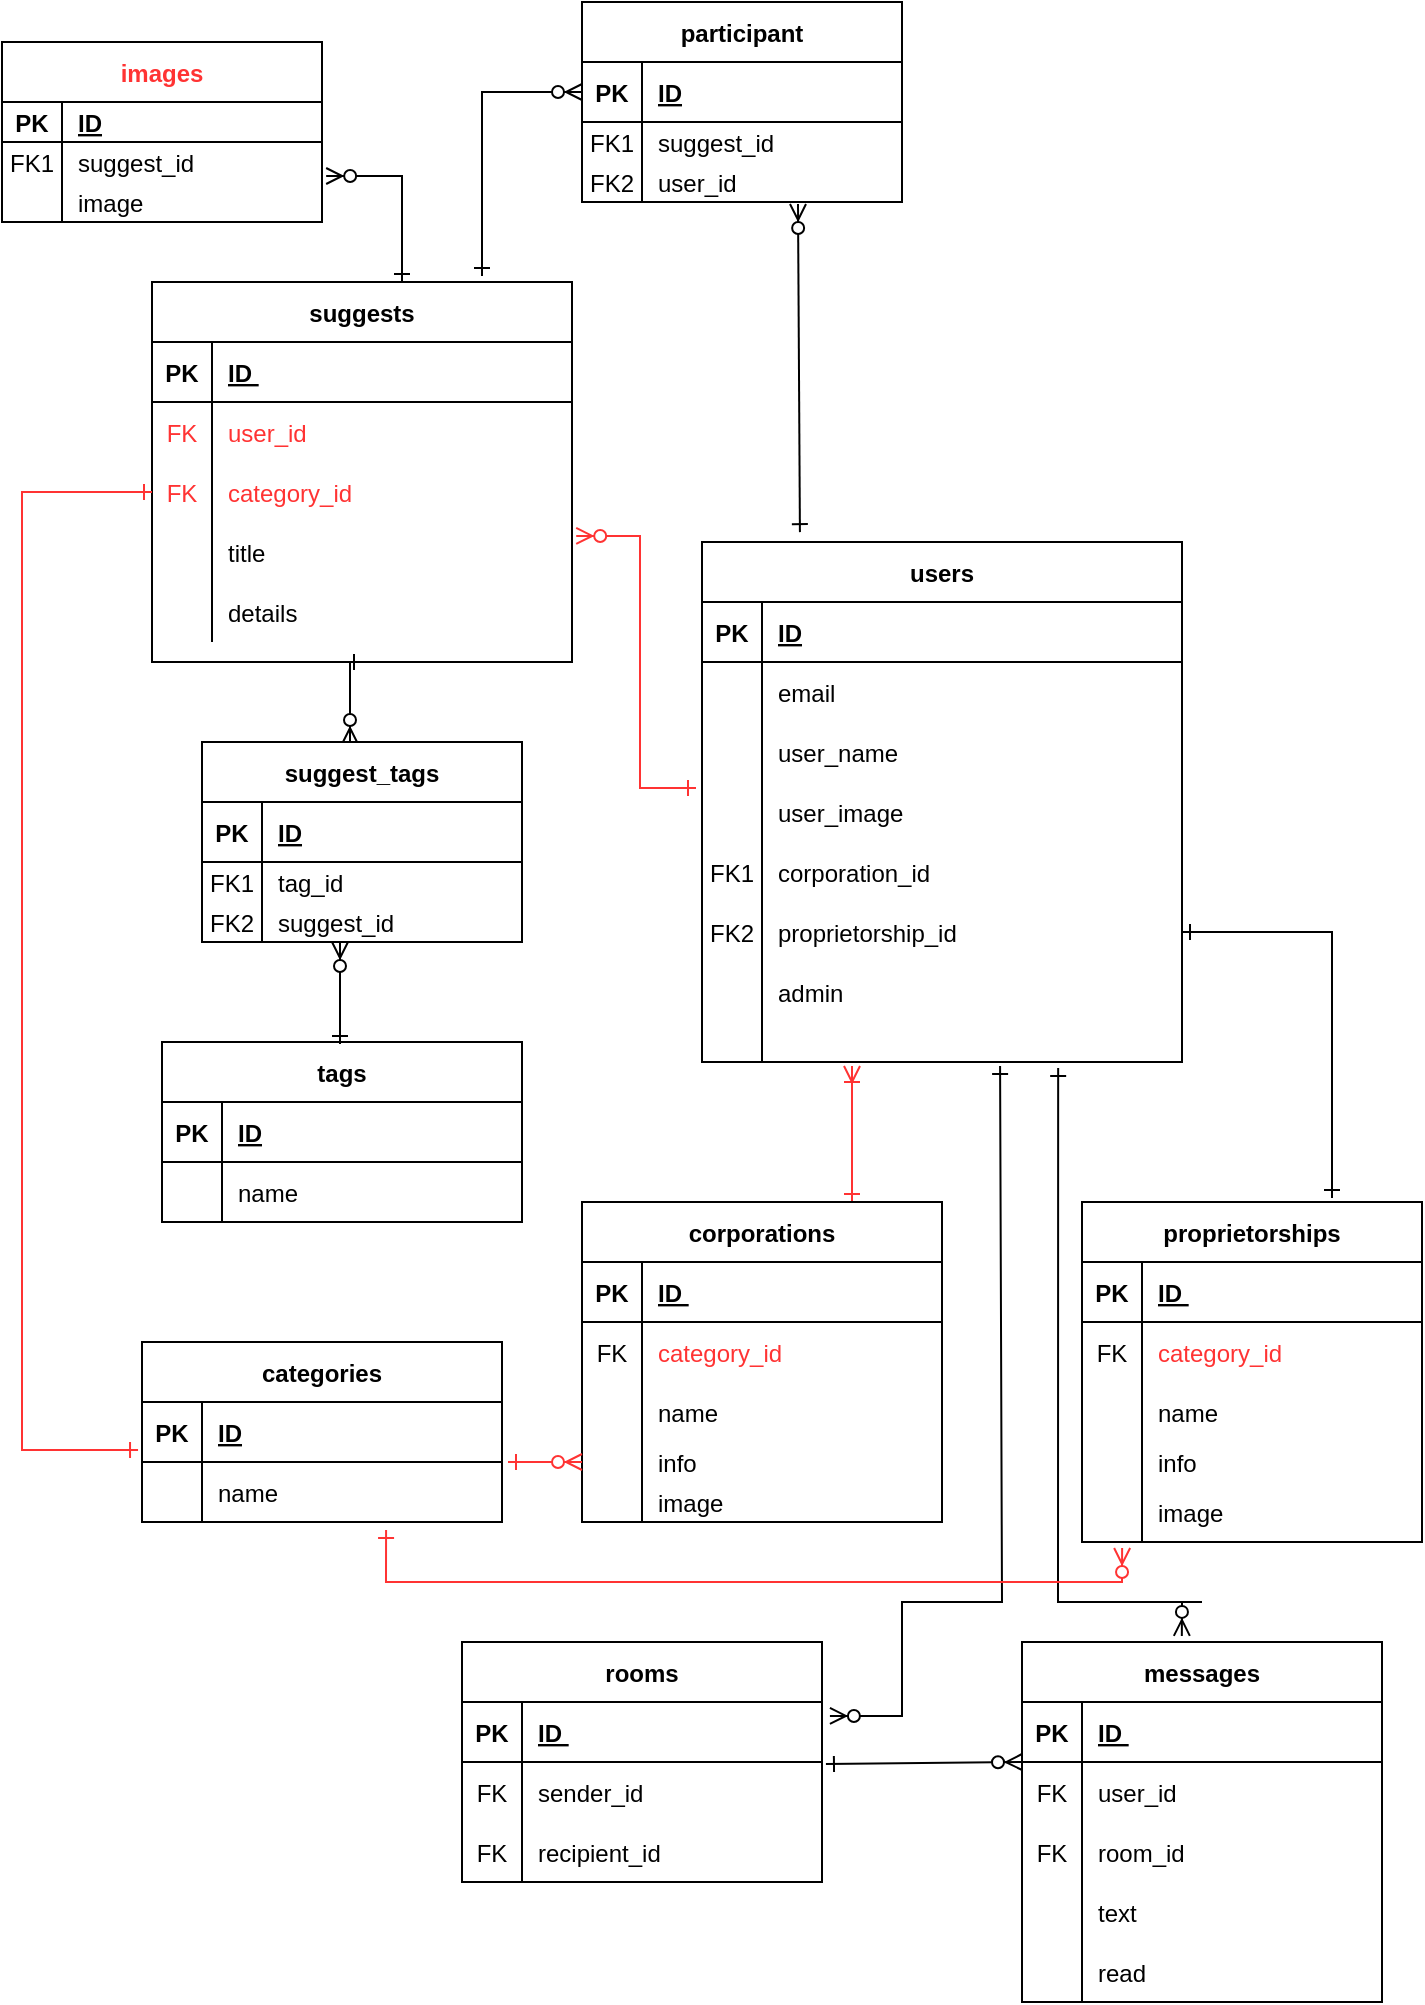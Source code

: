 <mxfile version="14.2.4" type="github">
  <diagram id="R2lEEEUBdFMjLlhIrx00" name="Page-1">
    <mxGraphModel dx="325" dy="465" grid="1" gridSize="10" guides="1" tooltips="1" connect="1" arrows="1" fold="1" page="1" pageScale="1" pageWidth="850" pageHeight="1100" math="0" shadow="0" extFonts="Permanent Marker^https://fonts.googleapis.com/css?family=Permanent+Marker">
      <root>
        <mxCell id="0" />
        <mxCell id="1" parent="0" />
        <mxCell id="C-vyLk0tnHw3VtMMgP7b-2" value="tags" style="shape=table;startSize=30;container=1;collapsible=1;childLayout=tableLayout;fixedRows=1;rowLines=0;fontStyle=1;align=center;resizeLast=1;" parent="1" vertex="1">
          <mxGeometry x="150" y="530" width="180" height="90" as="geometry" />
        </mxCell>
        <mxCell id="C-vyLk0tnHw3VtMMgP7b-3" value="" style="shape=partialRectangle;collapsible=0;dropTarget=0;pointerEvents=0;fillColor=none;points=[[0,0.5],[1,0.5]];portConstraint=eastwest;top=0;left=0;right=0;bottom=1;" parent="C-vyLk0tnHw3VtMMgP7b-2" vertex="1">
          <mxGeometry y="30" width="180" height="30" as="geometry" />
        </mxCell>
        <mxCell id="C-vyLk0tnHw3VtMMgP7b-4" value="PK" style="shape=partialRectangle;overflow=hidden;connectable=0;fillColor=none;top=0;left=0;bottom=0;right=0;fontStyle=1;" parent="C-vyLk0tnHw3VtMMgP7b-3" vertex="1">
          <mxGeometry width="30" height="30" as="geometry" />
        </mxCell>
        <mxCell id="C-vyLk0tnHw3VtMMgP7b-5" value="ID" style="shape=partialRectangle;overflow=hidden;connectable=0;fillColor=none;top=0;left=0;bottom=0;right=0;align=left;spacingLeft=6;fontStyle=5;" parent="C-vyLk0tnHw3VtMMgP7b-3" vertex="1">
          <mxGeometry x="30" width="150" height="30" as="geometry" />
        </mxCell>
        <mxCell id="C-vyLk0tnHw3VtMMgP7b-6" value="" style="shape=partialRectangle;collapsible=0;dropTarget=0;pointerEvents=0;fillColor=none;points=[[0,0.5],[1,0.5]];portConstraint=eastwest;top=0;left=0;right=0;bottom=0;" parent="C-vyLk0tnHw3VtMMgP7b-2" vertex="1">
          <mxGeometry y="60" width="180" height="30" as="geometry" />
        </mxCell>
        <mxCell id="C-vyLk0tnHw3VtMMgP7b-7" value="" style="shape=partialRectangle;overflow=hidden;connectable=0;fillColor=none;top=0;left=0;bottom=0;right=0;" parent="C-vyLk0tnHw3VtMMgP7b-6" vertex="1">
          <mxGeometry width="30" height="30" as="geometry" />
        </mxCell>
        <mxCell id="C-vyLk0tnHw3VtMMgP7b-8" value="name" style="shape=partialRectangle;overflow=hidden;connectable=0;fillColor=none;top=0;left=0;bottom=0;right=0;align=left;spacingLeft=6;" parent="C-vyLk0tnHw3VtMMgP7b-6" vertex="1">
          <mxGeometry x="30" width="150" height="30" as="geometry" />
        </mxCell>
        <mxCell id="C-vyLk0tnHw3VtMMgP7b-13" value="users" style="shape=table;startSize=30;container=1;collapsible=1;childLayout=tableLayout;fixedRows=1;rowLines=0;fontStyle=1;align=center;resizeLast=1;" parent="1" vertex="1">
          <mxGeometry x="420" y="280" width="240" height="260" as="geometry" />
        </mxCell>
        <mxCell id="C-vyLk0tnHw3VtMMgP7b-14" value="" style="shape=partialRectangle;collapsible=0;dropTarget=0;pointerEvents=0;fillColor=none;points=[[0,0.5],[1,0.5]];portConstraint=eastwest;top=0;left=0;right=0;bottom=1;" parent="C-vyLk0tnHw3VtMMgP7b-13" vertex="1">
          <mxGeometry y="30" width="240" height="30" as="geometry" />
        </mxCell>
        <mxCell id="C-vyLk0tnHw3VtMMgP7b-15" value="PK" style="shape=partialRectangle;overflow=hidden;connectable=0;fillColor=none;top=0;left=0;bottom=0;right=0;fontStyle=1;" parent="C-vyLk0tnHw3VtMMgP7b-14" vertex="1">
          <mxGeometry width="30" height="30" as="geometry" />
        </mxCell>
        <mxCell id="C-vyLk0tnHw3VtMMgP7b-16" value="ID" style="shape=partialRectangle;overflow=hidden;connectable=0;fillColor=none;top=0;left=0;bottom=0;right=0;align=left;spacingLeft=6;fontStyle=5;" parent="C-vyLk0tnHw3VtMMgP7b-14" vertex="1">
          <mxGeometry x="30" width="210" height="30" as="geometry" />
        </mxCell>
        <mxCell id="C-vyLk0tnHw3VtMMgP7b-17" value="" style="shape=partialRectangle;collapsible=0;dropTarget=0;pointerEvents=0;fillColor=none;points=[[0,0.5],[1,0.5]];portConstraint=eastwest;top=0;left=0;right=0;bottom=0;" parent="C-vyLk0tnHw3VtMMgP7b-13" vertex="1">
          <mxGeometry y="60" width="240" height="30" as="geometry" />
        </mxCell>
        <mxCell id="C-vyLk0tnHw3VtMMgP7b-18" value="" style="shape=partialRectangle;overflow=hidden;connectable=0;fillColor=none;top=0;left=0;bottom=0;right=0;" parent="C-vyLk0tnHw3VtMMgP7b-17" vertex="1">
          <mxGeometry width="30" height="30" as="geometry" />
        </mxCell>
        <mxCell id="C-vyLk0tnHw3VtMMgP7b-19" value="email" style="shape=partialRectangle;overflow=hidden;connectable=0;fillColor=none;top=0;left=0;bottom=0;right=0;align=left;spacingLeft=6;" parent="C-vyLk0tnHw3VtMMgP7b-17" vertex="1">
          <mxGeometry x="30" width="210" height="30" as="geometry" />
        </mxCell>
        <mxCell id="C-vyLk0tnHw3VtMMgP7b-20" value="" style="shape=partialRectangle;collapsible=0;dropTarget=0;pointerEvents=0;fillColor=none;points=[[0,0.5],[1,0.5]];portConstraint=eastwest;top=0;left=0;right=0;bottom=0;" parent="C-vyLk0tnHw3VtMMgP7b-13" vertex="1">
          <mxGeometry y="90" width="240" height="30" as="geometry" />
        </mxCell>
        <mxCell id="C-vyLk0tnHw3VtMMgP7b-21" value="" style="shape=partialRectangle;overflow=hidden;connectable=0;fillColor=none;top=0;left=0;bottom=0;right=0;" parent="C-vyLk0tnHw3VtMMgP7b-20" vertex="1">
          <mxGeometry width="30" height="30" as="geometry" />
        </mxCell>
        <mxCell id="C-vyLk0tnHw3VtMMgP7b-22" value="user_name" style="shape=partialRectangle;overflow=hidden;connectable=0;fillColor=none;top=0;left=0;bottom=0;right=0;align=left;spacingLeft=6;" parent="C-vyLk0tnHw3VtMMgP7b-20" vertex="1">
          <mxGeometry x="30" width="210" height="30" as="geometry" />
        </mxCell>
        <mxCell id="Ozs6pis8ooy3F5UDBFHR-23" style="shape=partialRectangle;collapsible=0;dropTarget=0;pointerEvents=0;fillColor=none;points=[[0,0.5],[1,0.5]];portConstraint=eastwest;top=0;left=0;right=0;bottom=0;" parent="C-vyLk0tnHw3VtMMgP7b-13" vertex="1">
          <mxGeometry y="120" width="240" height="30" as="geometry" />
        </mxCell>
        <mxCell id="Ozs6pis8ooy3F5UDBFHR-24" style="shape=partialRectangle;overflow=hidden;connectable=0;fillColor=none;top=0;left=0;bottom=0;right=0;" parent="Ozs6pis8ooy3F5UDBFHR-23" vertex="1">
          <mxGeometry width="30" height="30" as="geometry" />
        </mxCell>
        <mxCell id="Ozs6pis8ooy3F5UDBFHR-25" value="user_image" style="shape=partialRectangle;overflow=hidden;connectable=0;fillColor=none;top=0;left=0;bottom=0;right=0;align=left;spacingLeft=6;" parent="Ozs6pis8ooy3F5UDBFHR-23" vertex="1">
          <mxGeometry x="30" width="210" height="30" as="geometry" />
        </mxCell>
        <mxCell id="Ozs6pis8ooy3F5UDBFHR-20" style="shape=partialRectangle;collapsible=0;dropTarget=0;pointerEvents=0;fillColor=none;points=[[0,0.5],[1,0.5]];portConstraint=eastwest;top=0;left=0;right=0;bottom=0;" parent="C-vyLk0tnHw3VtMMgP7b-13" vertex="1">
          <mxGeometry y="150" width="240" height="30" as="geometry" />
        </mxCell>
        <mxCell id="Ozs6pis8ooy3F5UDBFHR-21" value="FK1" style="shape=partialRectangle;overflow=hidden;connectable=0;fillColor=none;top=0;left=0;bottom=0;right=0;" parent="Ozs6pis8ooy3F5UDBFHR-20" vertex="1">
          <mxGeometry width="30" height="30" as="geometry" />
        </mxCell>
        <mxCell id="Ozs6pis8ooy3F5UDBFHR-22" value="corporation_id" style="shape=partialRectangle;overflow=hidden;connectable=0;fillColor=none;top=0;left=0;bottom=0;right=0;align=left;spacingLeft=6;" parent="Ozs6pis8ooy3F5UDBFHR-20" vertex="1">
          <mxGeometry x="30" width="210" height="30" as="geometry" />
        </mxCell>
        <mxCell id="Ozs6pis8ooy3F5UDBFHR-32" style="shape=partialRectangle;collapsible=0;dropTarget=0;pointerEvents=0;fillColor=none;points=[[0,0.5],[1,0.5]];portConstraint=eastwest;top=0;left=0;right=0;bottom=0;" parent="C-vyLk0tnHw3VtMMgP7b-13" vertex="1">
          <mxGeometry y="180" width="240" height="30" as="geometry" />
        </mxCell>
        <mxCell id="Ozs6pis8ooy3F5UDBFHR-33" value="FK2" style="shape=partialRectangle;overflow=hidden;connectable=0;fillColor=none;top=0;left=0;bottom=0;right=0;" parent="Ozs6pis8ooy3F5UDBFHR-32" vertex="1">
          <mxGeometry width="30" height="30" as="geometry" />
        </mxCell>
        <mxCell id="Ozs6pis8ooy3F5UDBFHR-34" value="proprietorship_id" style="shape=partialRectangle;overflow=hidden;connectable=0;fillColor=none;top=0;left=0;bottom=0;right=0;align=left;spacingLeft=6;" parent="Ozs6pis8ooy3F5UDBFHR-32" vertex="1">
          <mxGeometry x="30" width="210" height="30" as="geometry" />
        </mxCell>
        <mxCell id="Ozs6pis8ooy3F5UDBFHR-29" style="shape=partialRectangle;collapsible=0;dropTarget=0;pointerEvents=0;fillColor=none;points=[[0,0.5],[1,0.5]];portConstraint=eastwest;top=0;left=0;right=0;bottom=0;" parent="C-vyLk0tnHw3VtMMgP7b-13" vertex="1">
          <mxGeometry y="210" width="240" height="30" as="geometry" />
        </mxCell>
        <mxCell id="Ozs6pis8ooy3F5UDBFHR-30" style="shape=partialRectangle;overflow=hidden;connectable=0;fillColor=none;top=0;left=0;bottom=0;right=0;" parent="Ozs6pis8ooy3F5UDBFHR-29" vertex="1">
          <mxGeometry width="30" height="30" as="geometry" />
        </mxCell>
        <mxCell id="Ozs6pis8ooy3F5UDBFHR-31" value="admin" style="shape=partialRectangle;overflow=hidden;connectable=0;fillColor=none;top=0;left=0;bottom=0;right=0;align=left;spacingLeft=6;" parent="Ozs6pis8ooy3F5UDBFHR-29" vertex="1">
          <mxGeometry x="30" width="210" height="30" as="geometry" />
        </mxCell>
        <mxCell id="Ozs6pis8ooy3F5UDBFHR-26" style="shape=partialRectangle;collapsible=0;dropTarget=0;pointerEvents=0;fillColor=none;points=[[0,0.5],[1,0.5]];portConstraint=eastwest;top=0;left=0;right=0;bottom=0;" parent="C-vyLk0tnHw3VtMMgP7b-13" vertex="1">
          <mxGeometry y="240" width="240" height="20" as="geometry" />
        </mxCell>
        <mxCell id="Ozs6pis8ooy3F5UDBFHR-27" style="shape=partialRectangle;overflow=hidden;connectable=0;fillColor=none;top=0;left=0;bottom=0;right=0;" parent="Ozs6pis8ooy3F5UDBFHR-26" vertex="1">
          <mxGeometry width="30" height="20" as="geometry" />
        </mxCell>
        <mxCell id="Ozs6pis8ooy3F5UDBFHR-28" value="" style="shape=partialRectangle;overflow=hidden;connectable=0;fillColor=none;top=0;left=0;bottom=0;right=0;align=left;spacingLeft=6;" parent="Ozs6pis8ooy3F5UDBFHR-26" vertex="1">
          <mxGeometry x="30" width="210" height="20" as="geometry" />
        </mxCell>
        <mxCell id="Ozs6pis8ooy3F5UDBFHR-18" style="rounded=0;orthogonalLoop=1;jettySize=auto;html=1;edgeStyle=elbowEdgeStyle;endArrow=ERzeroToMany;endFill=1;entryX=0.463;entryY=0.01;entryDx=0;entryDy=0;entryPerimeter=0;startArrow=ERone;startFill=0;exitX=0.5;exitY=1;exitDx=0;exitDy=0;" parent="1" source="C-vyLk0tnHw3VtMMgP7b-23" target="Ozs6pis8ooy3F5UDBFHR-7" edge="1">
          <mxGeometry relative="1" as="geometry">
            <mxPoint x="244" y="340" as="sourcePoint" />
            <mxPoint x="244" y="340" as="targetPoint" />
            <Array as="points">
              <mxPoint x="244" y="356" />
            </Array>
          </mxGeometry>
        </mxCell>
        <mxCell id="C-vyLk0tnHw3VtMMgP7b-23" value="suggests" style="shape=table;startSize=30;container=1;collapsible=1;childLayout=tableLayout;fixedRows=1;rowLines=0;fontStyle=1;align=center;resizeLast=1;" parent="1" vertex="1">
          <mxGeometry x="145" y="150" width="210" height="190" as="geometry" />
        </mxCell>
        <mxCell id="C-vyLk0tnHw3VtMMgP7b-24" value="" style="shape=partialRectangle;collapsible=0;dropTarget=0;pointerEvents=0;fillColor=none;points=[[0,0.5],[1,0.5]];portConstraint=eastwest;top=0;left=0;right=0;bottom=1;" parent="C-vyLk0tnHw3VtMMgP7b-23" vertex="1">
          <mxGeometry y="30" width="210" height="30" as="geometry" />
        </mxCell>
        <mxCell id="C-vyLk0tnHw3VtMMgP7b-25" value="PK" style="shape=partialRectangle;overflow=hidden;connectable=0;fillColor=none;top=0;left=0;bottom=0;right=0;fontStyle=1;" parent="C-vyLk0tnHw3VtMMgP7b-24" vertex="1">
          <mxGeometry width="30" height="30" as="geometry" />
        </mxCell>
        <mxCell id="C-vyLk0tnHw3VtMMgP7b-26" value="ID " style="shape=partialRectangle;overflow=hidden;connectable=0;fillColor=none;top=0;left=0;bottom=0;right=0;align=left;spacingLeft=6;fontStyle=5;" parent="C-vyLk0tnHw3VtMMgP7b-24" vertex="1">
          <mxGeometry x="30" width="180" height="30" as="geometry" />
        </mxCell>
        <mxCell id="yIgCD2kKQ9il352HaFmn-2" style="shape=partialRectangle;collapsible=0;dropTarget=0;pointerEvents=0;fillColor=none;points=[[0,0.5],[1,0.5]];portConstraint=eastwest;top=0;left=0;right=0;bottom=0;" parent="C-vyLk0tnHw3VtMMgP7b-23" vertex="1">
          <mxGeometry y="60" width="210" height="30" as="geometry" />
        </mxCell>
        <mxCell id="yIgCD2kKQ9il352HaFmn-3" value="FK" style="shape=partialRectangle;overflow=hidden;connectable=0;fillColor=none;top=0;left=0;bottom=0;right=0;fontColor=#FF3333;" parent="yIgCD2kKQ9il352HaFmn-2" vertex="1">
          <mxGeometry width="30" height="30" as="geometry" />
        </mxCell>
        <mxCell id="yIgCD2kKQ9il352HaFmn-4" value="user_id" style="shape=partialRectangle;overflow=hidden;connectable=0;fillColor=none;top=0;left=0;bottom=0;right=0;align=left;spacingLeft=6;fontColor=#FF3333;" parent="yIgCD2kKQ9il352HaFmn-2" vertex="1">
          <mxGeometry x="30" width="180" height="30" as="geometry" />
        </mxCell>
        <mxCell id="afcm35mffuJrrPyG474G-1" style="shape=partialRectangle;collapsible=0;dropTarget=0;pointerEvents=0;fillColor=none;points=[[0,0.5],[1,0.5]];portConstraint=eastwest;top=0;left=0;right=0;bottom=0;" vertex="1" parent="C-vyLk0tnHw3VtMMgP7b-23">
          <mxGeometry y="90" width="210" height="30" as="geometry" />
        </mxCell>
        <mxCell id="afcm35mffuJrrPyG474G-2" style="shape=partialRectangle;overflow=hidden;connectable=0;fillColor=none;top=0;left=0;bottom=0;right=0;" vertex="1" parent="afcm35mffuJrrPyG474G-1">
          <mxGeometry width="30" height="30" as="geometry" />
        </mxCell>
        <mxCell id="afcm35mffuJrrPyG474G-3" value="category_id" style="shape=partialRectangle;overflow=hidden;connectable=0;fillColor=none;top=0;left=0;bottom=0;right=0;align=left;spacingLeft=6;strokeColor=#FF3333;fontColor=#FF3333;" vertex="1" parent="afcm35mffuJrrPyG474G-1">
          <mxGeometry x="30" width="180" height="30" as="geometry" />
        </mxCell>
        <mxCell id="C-vyLk0tnHw3VtMMgP7b-27" value="" style="shape=partialRectangle;collapsible=0;dropTarget=0;pointerEvents=0;fillColor=none;points=[[0,0.5],[1,0.5]];portConstraint=eastwest;top=0;left=0;right=0;bottom=0;" parent="C-vyLk0tnHw3VtMMgP7b-23" vertex="1">
          <mxGeometry y="120" width="210" height="30" as="geometry" />
        </mxCell>
        <mxCell id="C-vyLk0tnHw3VtMMgP7b-28" value="" style="shape=partialRectangle;overflow=hidden;connectable=0;fillColor=none;top=0;left=0;bottom=0;right=0;" parent="C-vyLk0tnHw3VtMMgP7b-27" vertex="1">
          <mxGeometry width="30" height="30" as="geometry" />
        </mxCell>
        <mxCell id="C-vyLk0tnHw3VtMMgP7b-29" value="title" style="shape=partialRectangle;overflow=hidden;connectable=0;fillColor=none;top=0;left=0;bottom=0;right=0;align=left;spacingLeft=6;" parent="C-vyLk0tnHw3VtMMgP7b-27" vertex="1">
          <mxGeometry x="30" width="180" height="30" as="geometry" />
        </mxCell>
        <mxCell id="Ozs6pis8ooy3F5UDBFHR-1" style="shape=partialRectangle;collapsible=0;dropTarget=0;pointerEvents=0;fillColor=none;points=[[0,0.5],[1,0.5]];portConstraint=eastwest;top=0;left=0;right=0;bottom=0;" parent="C-vyLk0tnHw3VtMMgP7b-23" vertex="1">
          <mxGeometry y="150" width="210" height="30" as="geometry" />
        </mxCell>
        <mxCell id="Ozs6pis8ooy3F5UDBFHR-2" style="shape=partialRectangle;overflow=hidden;connectable=0;fillColor=none;top=0;left=0;bottom=0;right=0;" parent="Ozs6pis8ooy3F5UDBFHR-1" vertex="1">
          <mxGeometry width="30" height="30" as="geometry" />
        </mxCell>
        <mxCell id="Ozs6pis8ooy3F5UDBFHR-3" value="details" style="shape=partialRectangle;overflow=hidden;connectable=0;fillColor=none;top=0;left=0;bottom=0;right=0;align=left;spacingLeft=6;" parent="Ozs6pis8ooy3F5UDBFHR-1" vertex="1">
          <mxGeometry x="30" width="180" height="30" as="geometry" />
        </mxCell>
        <mxCell id="Ozs6pis8ooy3F5UDBFHR-7" value="suggest_tags" style="shape=table;startSize=30;container=1;collapsible=1;childLayout=tableLayout;fixedRows=1;rowLines=0;fontStyle=1;align=center;resizeLast=1;" parent="1" vertex="1">
          <mxGeometry x="170" y="380" width="160" height="100" as="geometry" />
        </mxCell>
        <mxCell id="Ozs6pis8ooy3F5UDBFHR-8" value="" style="shape=partialRectangle;collapsible=0;dropTarget=0;pointerEvents=0;fillColor=none;points=[[0,0.5],[1,0.5]];portConstraint=eastwest;top=0;left=0;right=0;bottom=1;" parent="Ozs6pis8ooy3F5UDBFHR-7" vertex="1">
          <mxGeometry y="30" width="160" height="30" as="geometry" />
        </mxCell>
        <mxCell id="Ozs6pis8ooy3F5UDBFHR-9" value="PK" style="shape=partialRectangle;overflow=hidden;connectable=0;fillColor=none;top=0;left=0;bottom=0;right=0;fontStyle=1;" parent="Ozs6pis8ooy3F5UDBFHR-8" vertex="1">
          <mxGeometry width="30" height="30" as="geometry" />
        </mxCell>
        <mxCell id="Ozs6pis8ooy3F5UDBFHR-10" value="ID" style="shape=partialRectangle;overflow=hidden;connectable=0;fillColor=none;top=0;left=0;bottom=0;right=0;align=left;spacingLeft=6;fontStyle=5;" parent="Ozs6pis8ooy3F5UDBFHR-8" vertex="1">
          <mxGeometry x="30" width="130" height="30" as="geometry" />
        </mxCell>
        <mxCell id="Ozs6pis8ooy3F5UDBFHR-11" value="" style="shape=partialRectangle;collapsible=0;dropTarget=0;pointerEvents=0;fillColor=none;points=[[0,0.5],[1,0.5]];portConstraint=eastwest;top=0;left=0;right=0;bottom=0;" parent="Ozs6pis8ooy3F5UDBFHR-7" vertex="1">
          <mxGeometry y="60" width="160" height="20" as="geometry" />
        </mxCell>
        <mxCell id="Ozs6pis8ooy3F5UDBFHR-12" value="FK1" style="shape=partialRectangle;overflow=hidden;connectable=0;fillColor=none;top=0;left=0;bottom=0;right=0;" parent="Ozs6pis8ooy3F5UDBFHR-11" vertex="1">
          <mxGeometry width="30" height="20" as="geometry" />
        </mxCell>
        <mxCell id="Ozs6pis8ooy3F5UDBFHR-13" value="tag_id" style="shape=partialRectangle;overflow=hidden;connectable=0;fillColor=none;top=0;left=0;bottom=0;right=0;align=left;spacingLeft=6;" parent="Ozs6pis8ooy3F5UDBFHR-11" vertex="1">
          <mxGeometry x="30" width="130" height="20" as="geometry" />
        </mxCell>
        <mxCell id="Ozs6pis8ooy3F5UDBFHR-14" value="" style="shape=partialRectangle;collapsible=0;dropTarget=0;pointerEvents=0;fillColor=none;points=[[0,0.5],[1,0.5]];portConstraint=eastwest;top=0;left=0;right=0;bottom=0;" parent="Ozs6pis8ooy3F5UDBFHR-7" vertex="1">
          <mxGeometry y="80" width="160" height="20" as="geometry" />
        </mxCell>
        <mxCell id="Ozs6pis8ooy3F5UDBFHR-15" value="FK2" style="shape=partialRectangle;overflow=hidden;connectable=0;fillColor=none;top=0;left=0;bottom=0;right=0;" parent="Ozs6pis8ooy3F5UDBFHR-14" vertex="1">
          <mxGeometry width="30" height="20" as="geometry" />
        </mxCell>
        <mxCell id="Ozs6pis8ooy3F5UDBFHR-16" value="suggest_id" style="shape=partialRectangle;overflow=hidden;connectable=0;fillColor=none;top=0;left=0;bottom=0;right=0;align=left;spacingLeft=6;" parent="Ozs6pis8ooy3F5UDBFHR-14" vertex="1">
          <mxGeometry x="30" width="130" height="20" as="geometry" />
        </mxCell>
        <mxCell id="Ozs6pis8ooy3F5UDBFHR-97" style="edgeStyle=none;rounded=0;orthogonalLoop=1;jettySize=auto;html=1;exitX=0.75;exitY=0;exitDx=0;exitDy=0;startArrow=ERone;startFill=0;endArrow=ERoneToMany;endFill=0;strokeColor=#FF3333;" parent="1" source="Ozs6pis8ooy3F5UDBFHR-54" edge="1">
          <mxGeometry relative="1" as="geometry">
            <mxPoint x="495" y="542" as="targetPoint" />
          </mxGeometry>
        </mxCell>
        <mxCell id="Ozs6pis8ooy3F5UDBFHR-54" value="corporations" style="shape=table;startSize=30;container=1;collapsible=1;childLayout=tableLayout;fixedRows=1;rowLines=0;fontStyle=1;align=center;resizeLast=1;" parent="1" vertex="1">
          <mxGeometry x="360" y="610" width="180" height="160" as="geometry" />
        </mxCell>
        <mxCell id="Ozs6pis8ooy3F5UDBFHR-55" value="" style="shape=partialRectangle;collapsible=0;dropTarget=0;pointerEvents=0;fillColor=none;points=[[0,0.5],[1,0.5]];portConstraint=eastwest;top=0;left=0;right=0;bottom=1;" parent="Ozs6pis8ooy3F5UDBFHR-54" vertex="1">
          <mxGeometry y="30" width="180" height="30" as="geometry" />
        </mxCell>
        <mxCell id="Ozs6pis8ooy3F5UDBFHR-56" value="PK" style="shape=partialRectangle;overflow=hidden;connectable=0;fillColor=none;top=0;left=0;bottom=0;right=0;fontStyle=1;" parent="Ozs6pis8ooy3F5UDBFHR-55" vertex="1">
          <mxGeometry width="30" height="30" as="geometry" />
        </mxCell>
        <mxCell id="Ozs6pis8ooy3F5UDBFHR-57" value="ID " style="shape=partialRectangle;overflow=hidden;connectable=0;fillColor=none;top=0;left=0;bottom=0;right=0;align=left;spacingLeft=6;fontStyle=5;" parent="Ozs6pis8ooy3F5UDBFHR-55" vertex="1">
          <mxGeometry x="30" width="150" height="30" as="geometry" />
        </mxCell>
        <mxCell id="2zx3HoKJhTXfpBqJpHbk-1" style="shape=partialRectangle;collapsible=0;dropTarget=0;pointerEvents=0;fillColor=none;points=[[0,0.5],[1,0.5]];portConstraint=eastwest;top=0;left=0;right=0;bottom=0;" parent="Ozs6pis8ooy3F5UDBFHR-54" vertex="1">
          <mxGeometry y="60" width="180" height="30" as="geometry" />
        </mxCell>
        <mxCell id="2zx3HoKJhTXfpBqJpHbk-2" value="FK" style="shape=partialRectangle;overflow=hidden;connectable=0;fillColor=none;top=0;left=0;bottom=0;right=0;strokeColor=#FF3333;" parent="2zx3HoKJhTXfpBqJpHbk-1" vertex="1">
          <mxGeometry width="30" height="30" as="geometry" />
        </mxCell>
        <mxCell id="2zx3HoKJhTXfpBqJpHbk-3" value="category_id" style="shape=partialRectangle;overflow=hidden;connectable=0;fillColor=none;top=0;left=0;bottom=0;right=0;align=left;spacingLeft=6;fontColor=#FF3333;" parent="2zx3HoKJhTXfpBqJpHbk-1" vertex="1">
          <mxGeometry x="30" width="150" height="30" as="geometry" />
        </mxCell>
        <mxCell id="Ozs6pis8ooy3F5UDBFHR-58" style="shape=partialRectangle;collapsible=0;dropTarget=0;pointerEvents=0;fillColor=none;points=[[0,0.5],[1,0.5]];portConstraint=eastwest;top=0;left=0;right=0;bottom=0;" parent="Ozs6pis8ooy3F5UDBFHR-54" vertex="1">
          <mxGeometry y="90" width="180" height="30" as="geometry" />
        </mxCell>
        <mxCell id="Ozs6pis8ooy3F5UDBFHR-59" value="" style="shape=partialRectangle;overflow=hidden;connectable=0;fillColor=none;top=0;left=0;bottom=0;right=0;" parent="Ozs6pis8ooy3F5UDBFHR-58" vertex="1">
          <mxGeometry width="30" height="30" as="geometry" />
        </mxCell>
        <mxCell id="Ozs6pis8ooy3F5UDBFHR-60" value="name" style="shape=partialRectangle;overflow=hidden;connectable=0;fillColor=none;top=0;left=0;bottom=0;right=0;align=left;spacingLeft=6;" parent="Ozs6pis8ooy3F5UDBFHR-58" vertex="1">
          <mxGeometry x="30" width="150" height="30" as="geometry" />
        </mxCell>
        <mxCell id="Ozs6pis8ooy3F5UDBFHR-61" value="" style="shape=partialRectangle;collapsible=0;dropTarget=0;pointerEvents=0;fillColor=none;points=[[0,0.5],[1,0.5]];portConstraint=eastwest;top=0;left=0;right=0;bottom=0;" parent="Ozs6pis8ooy3F5UDBFHR-54" vertex="1">
          <mxGeometry y="120" width="180" height="20" as="geometry" />
        </mxCell>
        <mxCell id="Ozs6pis8ooy3F5UDBFHR-62" value="" style="shape=partialRectangle;overflow=hidden;connectable=0;fillColor=none;top=0;left=0;bottom=0;right=0;" parent="Ozs6pis8ooy3F5UDBFHR-61" vertex="1">
          <mxGeometry width="30" height="20" as="geometry" />
        </mxCell>
        <mxCell id="Ozs6pis8ooy3F5UDBFHR-63" value="info" style="shape=partialRectangle;overflow=hidden;connectable=0;fillColor=none;top=0;left=0;bottom=0;right=0;align=left;spacingLeft=6;" parent="Ozs6pis8ooy3F5UDBFHR-61" vertex="1">
          <mxGeometry x="30" width="150" height="20" as="geometry" />
        </mxCell>
        <mxCell id="Ozs6pis8ooy3F5UDBFHR-64" style="shape=partialRectangle;collapsible=0;dropTarget=0;pointerEvents=0;fillColor=none;points=[[0,0.5],[1,0.5]];portConstraint=eastwest;top=0;left=0;right=0;bottom=0;" parent="Ozs6pis8ooy3F5UDBFHR-54" vertex="1">
          <mxGeometry y="140" width="180" height="20" as="geometry" />
        </mxCell>
        <mxCell id="Ozs6pis8ooy3F5UDBFHR-65" style="shape=partialRectangle;overflow=hidden;connectable=0;fillColor=none;top=0;left=0;bottom=0;right=0;" parent="Ozs6pis8ooy3F5UDBFHR-64" vertex="1">
          <mxGeometry width="30" height="20" as="geometry" />
        </mxCell>
        <mxCell id="Ozs6pis8ooy3F5UDBFHR-66" value="image" style="shape=partialRectangle;overflow=hidden;connectable=0;fillColor=none;top=0;left=0;bottom=0;right=0;align=left;spacingLeft=6;" parent="Ozs6pis8ooy3F5UDBFHR-64" vertex="1">
          <mxGeometry x="30" width="150" height="20" as="geometry" />
        </mxCell>
        <mxCell id="Ozs6pis8ooy3F5UDBFHR-98" style="edgeStyle=none;rounded=0;orthogonalLoop=1;jettySize=auto;html=1;entryX=1;entryY=0.5;entryDx=0;entryDy=0;startArrow=ERone;startFill=0;endArrow=ERone;endFill=0;" parent="1" target="Ozs6pis8ooy3F5UDBFHR-32" edge="1">
          <mxGeometry relative="1" as="geometry">
            <mxPoint x="735" y="608" as="sourcePoint" />
            <Array as="points">
              <mxPoint x="735" y="475" />
            </Array>
          </mxGeometry>
        </mxCell>
        <mxCell id="Ozs6pis8ooy3F5UDBFHR-84" value="proprietorships" style="shape=table;startSize=30;container=1;collapsible=1;childLayout=tableLayout;fixedRows=1;rowLines=0;fontStyle=1;align=center;resizeLast=1;" parent="1" vertex="1">
          <mxGeometry x="610" y="610" width="170" height="170" as="geometry" />
        </mxCell>
        <mxCell id="Ozs6pis8ooy3F5UDBFHR-85" value="" style="shape=partialRectangle;collapsible=0;dropTarget=0;pointerEvents=0;fillColor=none;points=[[0,0.5],[1,0.5]];portConstraint=eastwest;top=0;left=0;right=0;bottom=1;" parent="Ozs6pis8ooy3F5UDBFHR-84" vertex="1">
          <mxGeometry y="30" width="170" height="30" as="geometry" />
        </mxCell>
        <mxCell id="Ozs6pis8ooy3F5UDBFHR-86" value="PK" style="shape=partialRectangle;overflow=hidden;connectable=0;fillColor=none;top=0;left=0;bottom=0;right=0;fontStyle=1;" parent="Ozs6pis8ooy3F5UDBFHR-85" vertex="1">
          <mxGeometry width="30" height="30" as="geometry" />
        </mxCell>
        <mxCell id="Ozs6pis8ooy3F5UDBFHR-87" value="ID " style="shape=partialRectangle;overflow=hidden;connectable=0;fillColor=none;top=0;left=0;bottom=0;right=0;align=left;spacingLeft=6;fontStyle=5;" parent="Ozs6pis8ooy3F5UDBFHR-85" vertex="1">
          <mxGeometry x="30" width="140" height="30" as="geometry" />
        </mxCell>
        <mxCell id="2zx3HoKJhTXfpBqJpHbk-4" style="shape=partialRectangle;collapsible=0;dropTarget=0;pointerEvents=0;fillColor=none;points=[[0,0.5],[1,0.5]];portConstraint=eastwest;top=0;left=0;right=0;bottom=0;" parent="Ozs6pis8ooy3F5UDBFHR-84" vertex="1">
          <mxGeometry y="60" width="170" height="30" as="geometry" />
        </mxCell>
        <mxCell id="2zx3HoKJhTXfpBqJpHbk-5" value="FK" style="shape=partialRectangle;overflow=hidden;connectable=0;fillColor=none;top=0;left=0;bottom=0;right=0;strokeColor=#FF3333;" parent="2zx3HoKJhTXfpBqJpHbk-4" vertex="1">
          <mxGeometry width="30" height="30" as="geometry" />
        </mxCell>
        <mxCell id="2zx3HoKJhTXfpBqJpHbk-6" value="category_id" style="shape=partialRectangle;overflow=hidden;connectable=0;fillColor=none;top=0;left=0;bottom=0;right=0;align=left;spacingLeft=6;strokeColor=#FF3333;fontColor=#FF3333;" parent="2zx3HoKJhTXfpBqJpHbk-4" vertex="1">
          <mxGeometry x="30" width="140" height="30" as="geometry" />
        </mxCell>
        <mxCell id="Ozs6pis8ooy3F5UDBFHR-88" style="shape=partialRectangle;collapsible=0;dropTarget=0;pointerEvents=0;fillColor=none;points=[[0,0.5],[1,0.5]];portConstraint=eastwest;top=0;left=0;right=0;bottom=0;" parent="Ozs6pis8ooy3F5UDBFHR-84" vertex="1">
          <mxGeometry y="90" width="170" height="30" as="geometry" />
        </mxCell>
        <mxCell id="Ozs6pis8ooy3F5UDBFHR-89" value="" style="shape=partialRectangle;overflow=hidden;connectable=0;fillColor=none;top=0;left=0;bottom=0;right=0;" parent="Ozs6pis8ooy3F5UDBFHR-88" vertex="1">
          <mxGeometry width="30" height="30" as="geometry" />
        </mxCell>
        <mxCell id="Ozs6pis8ooy3F5UDBFHR-90" value="name" style="shape=partialRectangle;overflow=hidden;connectable=0;fillColor=none;top=0;left=0;bottom=0;right=0;align=left;spacingLeft=6;" parent="Ozs6pis8ooy3F5UDBFHR-88" vertex="1">
          <mxGeometry x="30" width="140" height="30" as="geometry" />
        </mxCell>
        <mxCell id="Ozs6pis8ooy3F5UDBFHR-91" value="" style="shape=partialRectangle;collapsible=0;dropTarget=0;pointerEvents=0;fillColor=none;points=[[0,0.5],[1,0.5]];portConstraint=eastwest;top=0;left=0;right=0;bottom=0;" parent="Ozs6pis8ooy3F5UDBFHR-84" vertex="1">
          <mxGeometry y="120" width="170" height="20" as="geometry" />
        </mxCell>
        <mxCell id="Ozs6pis8ooy3F5UDBFHR-92" value="" style="shape=partialRectangle;overflow=hidden;connectable=0;fillColor=none;top=0;left=0;bottom=0;right=0;" parent="Ozs6pis8ooy3F5UDBFHR-91" vertex="1">
          <mxGeometry width="30" height="20" as="geometry" />
        </mxCell>
        <mxCell id="Ozs6pis8ooy3F5UDBFHR-93" value="info" style="shape=partialRectangle;overflow=hidden;connectable=0;fillColor=none;top=0;left=0;bottom=0;right=0;align=left;spacingLeft=6;" parent="Ozs6pis8ooy3F5UDBFHR-91" vertex="1">
          <mxGeometry x="30" width="140" height="20" as="geometry" />
        </mxCell>
        <mxCell id="Ozs6pis8ooy3F5UDBFHR-94" style="shape=partialRectangle;collapsible=0;dropTarget=0;pointerEvents=0;fillColor=none;points=[[0,0.5],[1,0.5]];portConstraint=eastwest;top=0;left=0;right=0;bottom=0;" parent="Ozs6pis8ooy3F5UDBFHR-84" vertex="1">
          <mxGeometry y="140" width="170" height="30" as="geometry" />
        </mxCell>
        <mxCell id="Ozs6pis8ooy3F5UDBFHR-95" style="shape=partialRectangle;overflow=hidden;connectable=0;fillColor=none;top=0;left=0;bottom=0;right=0;" parent="Ozs6pis8ooy3F5UDBFHR-94" vertex="1">
          <mxGeometry width="30" height="30" as="geometry" />
        </mxCell>
        <mxCell id="Ozs6pis8ooy3F5UDBFHR-96" value="image" style="shape=partialRectangle;overflow=hidden;connectable=0;fillColor=none;top=0;left=0;bottom=0;right=0;align=left;spacingLeft=6;" parent="Ozs6pis8ooy3F5UDBFHR-94" vertex="1">
          <mxGeometry x="30" width="140" height="30" as="geometry" />
        </mxCell>
        <mxCell id="Ozs6pis8ooy3F5UDBFHR-99" value="images" style="shape=table;startSize=30;container=1;collapsible=1;childLayout=tableLayout;fixedRows=1;rowLines=0;fontStyle=1;align=center;resizeLast=1;fontColor=#FF3333;" parent="1" vertex="1">
          <mxGeometry x="70" y="30" width="160" height="90" as="geometry" />
        </mxCell>
        <mxCell id="Ozs6pis8ooy3F5UDBFHR-100" value="" style="shape=partialRectangle;collapsible=0;dropTarget=0;pointerEvents=0;fillColor=none;points=[[0,0.5],[1,0.5]];portConstraint=eastwest;top=0;left=0;right=0;bottom=1;" parent="Ozs6pis8ooy3F5UDBFHR-99" vertex="1">
          <mxGeometry y="30" width="160" height="20" as="geometry" />
        </mxCell>
        <mxCell id="Ozs6pis8ooy3F5UDBFHR-101" value="PK" style="shape=partialRectangle;overflow=hidden;connectable=0;fillColor=none;top=0;left=0;bottom=0;right=0;fontStyle=1;" parent="Ozs6pis8ooy3F5UDBFHR-100" vertex="1">
          <mxGeometry width="30" height="20" as="geometry" />
        </mxCell>
        <mxCell id="Ozs6pis8ooy3F5UDBFHR-102" value="ID" style="shape=partialRectangle;overflow=hidden;connectable=0;fillColor=none;top=0;left=0;bottom=0;right=0;align=left;spacingLeft=6;fontStyle=5;" parent="Ozs6pis8ooy3F5UDBFHR-100" vertex="1">
          <mxGeometry x="30" width="130" height="20" as="geometry" />
        </mxCell>
        <mxCell id="Ozs6pis8ooy3F5UDBFHR-103" value="" style="shape=partialRectangle;collapsible=0;dropTarget=0;pointerEvents=0;fillColor=none;points=[[0,0.5],[1,0.5]];portConstraint=eastwest;top=0;left=0;right=0;bottom=0;" parent="Ozs6pis8ooy3F5UDBFHR-99" vertex="1">
          <mxGeometry y="50" width="160" height="20" as="geometry" />
        </mxCell>
        <mxCell id="Ozs6pis8ooy3F5UDBFHR-104" value="FK1" style="shape=partialRectangle;overflow=hidden;connectable=0;fillColor=none;top=0;left=0;bottom=0;right=0;" parent="Ozs6pis8ooy3F5UDBFHR-103" vertex="1">
          <mxGeometry width="30" height="20" as="geometry" />
        </mxCell>
        <mxCell id="Ozs6pis8ooy3F5UDBFHR-105" value="suggest_id" style="shape=partialRectangle;overflow=hidden;connectable=0;fillColor=none;top=0;left=0;bottom=0;right=0;align=left;spacingLeft=6;" parent="Ozs6pis8ooy3F5UDBFHR-103" vertex="1">
          <mxGeometry x="30" width="130" height="20" as="geometry" />
        </mxCell>
        <mxCell id="Ozs6pis8ooy3F5UDBFHR-106" value="" style="shape=partialRectangle;collapsible=0;dropTarget=0;pointerEvents=0;fillColor=none;points=[[0,0.5],[1,0.5]];portConstraint=eastwest;top=0;left=0;right=0;bottom=0;" parent="Ozs6pis8ooy3F5UDBFHR-99" vertex="1">
          <mxGeometry y="70" width="160" height="20" as="geometry" />
        </mxCell>
        <mxCell id="Ozs6pis8ooy3F5UDBFHR-107" value="" style="shape=partialRectangle;overflow=hidden;connectable=0;fillColor=none;top=0;left=0;bottom=0;right=0;" parent="Ozs6pis8ooy3F5UDBFHR-106" vertex="1">
          <mxGeometry width="30" height="20" as="geometry" />
        </mxCell>
        <mxCell id="Ozs6pis8ooy3F5UDBFHR-108" value="image" style="shape=partialRectangle;overflow=hidden;connectable=0;fillColor=none;top=0;left=0;bottom=0;right=0;align=left;spacingLeft=6;" parent="Ozs6pis8ooy3F5UDBFHR-106" vertex="1">
          <mxGeometry x="30" width="130" height="20" as="geometry" />
        </mxCell>
        <mxCell id="Ozs6pis8ooy3F5UDBFHR-121" style="rounded=0;orthogonalLoop=1;jettySize=auto;html=1;edgeStyle=elbowEdgeStyle;endArrow=ERone;endFill=0;entryX=0.463;entryY=0.01;entryDx=0;entryDy=0;entryPerimeter=0;startArrow=ERzeroToMany;startFill=1;exitX=1.013;exitY=-0.15;exitDx=0;exitDy=0;exitPerimeter=0;" parent="1" source="Ozs6pis8ooy3F5UDBFHR-106" edge="1">
          <mxGeometry relative="1" as="geometry">
            <mxPoint x="270" y="99" as="sourcePoint" />
            <mxPoint x="270.08" y="150" as="targetPoint" />
            <Array as="points">
              <mxPoint x="270" y="145" />
            </Array>
          </mxGeometry>
        </mxCell>
        <mxCell id="Ozs6pis8ooy3F5UDBFHR-123" value="rooms" style="shape=table;startSize=30;container=1;collapsible=1;childLayout=tableLayout;fixedRows=1;rowLines=0;fontStyle=1;align=center;resizeLast=1;" parent="1" vertex="1">
          <mxGeometry x="300" y="830" width="180" height="120" as="geometry" />
        </mxCell>
        <mxCell id="Ozs6pis8ooy3F5UDBFHR-124" value="" style="shape=partialRectangle;collapsible=0;dropTarget=0;pointerEvents=0;fillColor=none;points=[[0,0.5],[1,0.5]];portConstraint=eastwest;top=0;left=0;right=0;bottom=1;" parent="Ozs6pis8ooy3F5UDBFHR-123" vertex="1">
          <mxGeometry y="30" width="180" height="30" as="geometry" />
        </mxCell>
        <mxCell id="Ozs6pis8ooy3F5UDBFHR-125" value="PK" style="shape=partialRectangle;overflow=hidden;connectable=0;fillColor=none;top=0;left=0;bottom=0;right=0;fontStyle=1;" parent="Ozs6pis8ooy3F5UDBFHR-124" vertex="1">
          <mxGeometry width="30" height="30" as="geometry" />
        </mxCell>
        <mxCell id="Ozs6pis8ooy3F5UDBFHR-126" value="ID " style="shape=partialRectangle;overflow=hidden;connectable=0;fillColor=none;top=0;left=0;bottom=0;right=0;align=left;spacingLeft=6;fontStyle=5;" parent="Ozs6pis8ooy3F5UDBFHR-124" vertex="1">
          <mxGeometry x="30" width="150" height="30" as="geometry" />
        </mxCell>
        <mxCell id="Ozs6pis8ooy3F5UDBFHR-127" style="shape=partialRectangle;collapsible=0;dropTarget=0;pointerEvents=0;fillColor=none;points=[[0,0.5],[1,0.5]];portConstraint=eastwest;top=0;left=0;right=0;bottom=0;" parent="Ozs6pis8ooy3F5UDBFHR-123" vertex="1">
          <mxGeometry y="60" width="180" height="30" as="geometry" />
        </mxCell>
        <mxCell id="Ozs6pis8ooy3F5UDBFHR-128" value="FK" style="shape=partialRectangle;overflow=hidden;connectable=0;fillColor=none;top=0;left=0;bottom=0;right=0;" parent="Ozs6pis8ooy3F5UDBFHR-127" vertex="1">
          <mxGeometry width="30" height="30" as="geometry" />
        </mxCell>
        <mxCell id="Ozs6pis8ooy3F5UDBFHR-129" value="sender_id" style="shape=partialRectangle;overflow=hidden;connectable=0;fillColor=none;top=0;left=0;bottom=0;right=0;align=left;spacingLeft=6;" parent="Ozs6pis8ooy3F5UDBFHR-127" vertex="1">
          <mxGeometry x="30" width="150" height="30" as="geometry" />
        </mxCell>
        <mxCell id="Ozs6pis8ooy3F5UDBFHR-130" value="" style="shape=partialRectangle;collapsible=0;dropTarget=0;pointerEvents=0;fillColor=none;points=[[0,0.5],[1,0.5]];portConstraint=eastwest;top=0;left=0;right=0;bottom=0;" parent="Ozs6pis8ooy3F5UDBFHR-123" vertex="1">
          <mxGeometry y="90" width="180" height="30" as="geometry" />
        </mxCell>
        <mxCell id="Ozs6pis8ooy3F5UDBFHR-131" value="FK" style="shape=partialRectangle;overflow=hidden;connectable=0;fillColor=none;top=0;left=0;bottom=0;right=0;" parent="Ozs6pis8ooy3F5UDBFHR-130" vertex="1">
          <mxGeometry width="30" height="30" as="geometry" />
        </mxCell>
        <mxCell id="Ozs6pis8ooy3F5UDBFHR-132" value="recipient_id" style="shape=partialRectangle;overflow=hidden;connectable=0;fillColor=none;top=0;left=0;bottom=0;right=0;align=left;spacingLeft=6;" parent="Ozs6pis8ooy3F5UDBFHR-130" vertex="1">
          <mxGeometry x="30" width="150" height="30" as="geometry" />
        </mxCell>
        <mxCell id="Ozs6pis8ooy3F5UDBFHR-136" value="messages" style="shape=table;startSize=30;container=1;collapsible=1;childLayout=tableLayout;fixedRows=1;rowLines=0;fontStyle=1;align=center;resizeLast=1;" parent="1" vertex="1">
          <mxGeometry x="580" y="830" width="180" height="180" as="geometry" />
        </mxCell>
        <mxCell id="Ozs6pis8ooy3F5UDBFHR-137" value="" style="shape=partialRectangle;collapsible=0;dropTarget=0;pointerEvents=0;fillColor=none;points=[[0,0.5],[1,0.5]];portConstraint=eastwest;top=0;left=0;right=0;bottom=1;" parent="Ozs6pis8ooy3F5UDBFHR-136" vertex="1">
          <mxGeometry y="30" width="180" height="30" as="geometry" />
        </mxCell>
        <mxCell id="Ozs6pis8ooy3F5UDBFHR-138" value="PK" style="shape=partialRectangle;overflow=hidden;connectable=0;fillColor=none;top=0;left=0;bottom=0;right=0;fontStyle=1;" parent="Ozs6pis8ooy3F5UDBFHR-137" vertex="1">
          <mxGeometry width="30" height="30" as="geometry" />
        </mxCell>
        <mxCell id="Ozs6pis8ooy3F5UDBFHR-139" value="ID " style="shape=partialRectangle;overflow=hidden;connectable=0;fillColor=none;top=0;left=0;bottom=0;right=0;align=left;spacingLeft=6;fontStyle=5;" parent="Ozs6pis8ooy3F5UDBFHR-137" vertex="1">
          <mxGeometry x="30" width="150" height="30" as="geometry" />
        </mxCell>
        <mxCell id="Ozs6pis8ooy3F5UDBFHR-140" style="shape=partialRectangle;collapsible=0;dropTarget=0;pointerEvents=0;fillColor=none;points=[[0,0.5],[1,0.5]];portConstraint=eastwest;top=0;left=0;right=0;bottom=0;" parent="Ozs6pis8ooy3F5UDBFHR-136" vertex="1">
          <mxGeometry y="60" width="180" height="30" as="geometry" />
        </mxCell>
        <mxCell id="Ozs6pis8ooy3F5UDBFHR-141" value="FK" style="shape=partialRectangle;overflow=hidden;connectable=0;fillColor=none;top=0;left=0;bottom=0;right=0;" parent="Ozs6pis8ooy3F5UDBFHR-140" vertex="1">
          <mxGeometry width="30" height="30" as="geometry" />
        </mxCell>
        <mxCell id="Ozs6pis8ooy3F5UDBFHR-142" value="user_id" style="shape=partialRectangle;overflow=hidden;connectable=0;fillColor=none;top=0;left=0;bottom=0;right=0;align=left;spacingLeft=6;" parent="Ozs6pis8ooy3F5UDBFHR-140" vertex="1">
          <mxGeometry x="30" width="150" height="30" as="geometry" />
        </mxCell>
        <mxCell id="Ozs6pis8ooy3F5UDBFHR-143" value="" style="shape=partialRectangle;collapsible=0;dropTarget=0;pointerEvents=0;fillColor=none;points=[[0,0.5],[1,0.5]];portConstraint=eastwest;top=0;left=0;right=0;bottom=0;" parent="Ozs6pis8ooy3F5UDBFHR-136" vertex="1">
          <mxGeometry y="90" width="180" height="30" as="geometry" />
        </mxCell>
        <mxCell id="Ozs6pis8ooy3F5UDBFHR-144" value="FK" style="shape=partialRectangle;overflow=hidden;connectable=0;fillColor=none;top=0;left=0;bottom=0;right=0;" parent="Ozs6pis8ooy3F5UDBFHR-143" vertex="1">
          <mxGeometry width="30" height="30" as="geometry" />
        </mxCell>
        <mxCell id="Ozs6pis8ooy3F5UDBFHR-145" value="room_id" style="shape=partialRectangle;overflow=hidden;connectable=0;fillColor=none;top=0;left=0;bottom=0;right=0;align=left;spacingLeft=6;" parent="Ozs6pis8ooy3F5UDBFHR-143" vertex="1">
          <mxGeometry x="30" width="150" height="30" as="geometry" />
        </mxCell>
        <mxCell id="Ozs6pis8ooy3F5UDBFHR-149" style="shape=partialRectangle;collapsible=0;dropTarget=0;pointerEvents=0;fillColor=none;points=[[0,0.5],[1,0.5]];portConstraint=eastwest;top=0;left=0;right=0;bottom=0;" parent="Ozs6pis8ooy3F5UDBFHR-136" vertex="1">
          <mxGeometry y="120" width="180" height="30" as="geometry" />
        </mxCell>
        <mxCell id="Ozs6pis8ooy3F5UDBFHR-150" style="shape=partialRectangle;overflow=hidden;connectable=0;fillColor=none;top=0;left=0;bottom=0;right=0;" parent="Ozs6pis8ooy3F5UDBFHR-149" vertex="1">
          <mxGeometry width="30" height="30" as="geometry" />
        </mxCell>
        <mxCell id="Ozs6pis8ooy3F5UDBFHR-151" value="text" style="shape=partialRectangle;overflow=hidden;connectable=0;fillColor=none;top=0;left=0;bottom=0;right=0;align=left;spacingLeft=6;" parent="Ozs6pis8ooy3F5UDBFHR-149" vertex="1">
          <mxGeometry x="30" width="150" height="30" as="geometry" />
        </mxCell>
        <mxCell id="Ozs6pis8ooy3F5UDBFHR-146" style="shape=partialRectangle;collapsible=0;dropTarget=0;pointerEvents=0;fillColor=none;points=[[0,0.5],[1,0.5]];portConstraint=eastwest;top=0;left=0;right=0;bottom=0;" parent="Ozs6pis8ooy3F5UDBFHR-136" vertex="1">
          <mxGeometry y="150" width="180" height="30" as="geometry" />
        </mxCell>
        <mxCell id="Ozs6pis8ooy3F5UDBFHR-147" style="shape=partialRectangle;overflow=hidden;connectable=0;fillColor=none;top=0;left=0;bottom=0;right=0;" parent="Ozs6pis8ooy3F5UDBFHR-146" vertex="1">
          <mxGeometry width="30" height="30" as="geometry" />
        </mxCell>
        <mxCell id="Ozs6pis8ooy3F5UDBFHR-148" value="read" style="shape=partialRectangle;overflow=hidden;connectable=0;fillColor=none;top=0;left=0;bottom=0;right=0;align=left;spacingLeft=6;" parent="Ozs6pis8ooy3F5UDBFHR-146" vertex="1">
          <mxGeometry x="30" width="150" height="30" as="geometry" />
        </mxCell>
        <mxCell id="Ozs6pis8ooy3F5UDBFHR-152" style="edgeStyle=none;rounded=0;orthogonalLoop=1;jettySize=auto;html=1;exitX=1.011;exitY=0.033;exitDx=0;exitDy=0;startArrow=ERone;startFill=0;endArrow=ERzeroToMany;endFill=1;entryX=0;entryY=0;entryDx=0;entryDy=0;entryPerimeter=0;exitPerimeter=0;" parent="1" source="Ozs6pis8ooy3F5UDBFHR-127" target="Ozs6pis8ooy3F5UDBFHR-140" edge="1">
          <mxGeometry relative="1" as="geometry">
            <mxPoint x="500" y="890" as="sourcePoint" />
            <mxPoint x="500" y="822" as="targetPoint" />
          </mxGeometry>
        </mxCell>
        <mxCell id="Ozs6pis8ooy3F5UDBFHR-153" value="" style="edgeStyle=none;rounded=0;orthogonalLoop=1;jettySize=auto;html=1;startArrow=ERone;startFill=0;endArrow=ERzeroToMany;endFill=1;entryX=1.022;entryY=0.233;entryDx=0;entryDy=0;entryPerimeter=0;exitX=0.621;exitY=1.1;exitDx=0;exitDy=0;exitPerimeter=0;" parent="1" source="Ozs6pis8ooy3F5UDBFHR-26" target="Ozs6pis8ooy3F5UDBFHR-124" edge="1">
          <mxGeometry relative="1" as="geometry">
            <mxPoint x="570" y="550" as="sourcePoint" />
            <mxPoint x="520" y="862" as="targetPoint" />
            <Array as="points">
              <mxPoint x="570" y="810" />
              <mxPoint x="520" y="810" />
              <mxPoint x="520" y="867" />
            </Array>
          </mxGeometry>
        </mxCell>
        <mxCell id="Ozs6pis8ooy3F5UDBFHR-154" style="edgeStyle=none;rounded=0;orthogonalLoop=1;jettySize=auto;html=1;exitX=0.742;exitY=1.15;exitDx=0;exitDy=0;startArrow=ERone;startFill=0;endArrow=ERzeroToMany;endFill=1;entryX=0.444;entryY=-0.017;entryDx=0;entryDy=0;entryPerimeter=0;exitPerimeter=0;" parent="1" source="Ozs6pis8ooy3F5UDBFHR-26" target="Ozs6pis8ooy3F5UDBFHR-136" edge="1">
          <mxGeometry relative="1" as="geometry">
            <mxPoint x="590" y="560" as="sourcePoint" />
            <mxPoint x="590" y="492" as="targetPoint" />
            <Array as="points">
              <mxPoint x="598" y="810" />
              <mxPoint x="670" y="810" />
              <mxPoint x="660" y="810" />
            </Array>
          </mxGeometry>
        </mxCell>
        <mxCell id="2zx3HoKJhTXfpBqJpHbk-14" value="participant" style="shape=table;startSize=30;container=1;collapsible=1;childLayout=tableLayout;fixedRows=1;rowLines=0;fontStyle=1;align=center;resizeLast=1;" parent="1" vertex="1">
          <mxGeometry x="360" y="10" width="160" height="100" as="geometry" />
        </mxCell>
        <mxCell id="2zx3HoKJhTXfpBqJpHbk-15" value="" style="shape=partialRectangle;collapsible=0;dropTarget=0;pointerEvents=0;fillColor=none;points=[[0,0.5],[1,0.5]];portConstraint=eastwest;top=0;left=0;right=0;bottom=1;" parent="2zx3HoKJhTXfpBqJpHbk-14" vertex="1">
          <mxGeometry y="30" width="160" height="30" as="geometry" />
        </mxCell>
        <mxCell id="2zx3HoKJhTXfpBqJpHbk-16" value="PK" style="shape=partialRectangle;overflow=hidden;connectable=0;fillColor=none;top=0;left=0;bottom=0;right=0;fontStyle=1;" parent="2zx3HoKJhTXfpBqJpHbk-15" vertex="1">
          <mxGeometry width="30" height="30" as="geometry" />
        </mxCell>
        <mxCell id="2zx3HoKJhTXfpBqJpHbk-17" value="ID" style="shape=partialRectangle;overflow=hidden;connectable=0;fillColor=none;top=0;left=0;bottom=0;right=0;align=left;spacingLeft=6;fontStyle=5;" parent="2zx3HoKJhTXfpBqJpHbk-15" vertex="1">
          <mxGeometry x="30" width="130" height="30" as="geometry" />
        </mxCell>
        <mxCell id="2zx3HoKJhTXfpBqJpHbk-18" value="" style="shape=partialRectangle;collapsible=0;dropTarget=0;pointerEvents=0;fillColor=none;points=[[0,0.5],[1,0.5]];portConstraint=eastwest;top=0;left=0;right=0;bottom=0;" parent="2zx3HoKJhTXfpBqJpHbk-14" vertex="1">
          <mxGeometry y="60" width="160" height="20" as="geometry" />
        </mxCell>
        <mxCell id="2zx3HoKJhTXfpBqJpHbk-19" value="FK1" style="shape=partialRectangle;overflow=hidden;connectable=0;fillColor=none;top=0;left=0;bottom=0;right=0;" parent="2zx3HoKJhTXfpBqJpHbk-18" vertex="1">
          <mxGeometry width="30" height="20" as="geometry" />
        </mxCell>
        <mxCell id="2zx3HoKJhTXfpBqJpHbk-20" value="suggest_id" style="shape=partialRectangle;overflow=hidden;connectable=0;fillColor=none;top=0;left=0;bottom=0;right=0;align=left;spacingLeft=6;" parent="2zx3HoKJhTXfpBqJpHbk-18" vertex="1">
          <mxGeometry x="30" width="130" height="20" as="geometry" />
        </mxCell>
        <mxCell id="2zx3HoKJhTXfpBqJpHbk-21" value="" style="shape=partialRectangle;collapsible=0;dropTarget=0;pointerEvents=0;fillColor=none;points=[[0,0.5],[1,0.5]];portConstraint=eastwest;top=0;left=0;right=0;bottom=0;" parent="2zx3HoKJhTXfpBqJpHbk-14" vertex="1">
          <mxGeometry y="80" width="160" height="20" as="geometry" />
        </mxCell>
        <mxCell id="2zx3HoKJhTXfpBqJpHbk-22" value="FK2" style="shape=partialRectangle;overflow=hidden;connectable=0;fillColor=none;top=0;left=0;bottom=0;right=0;" parent="2zx3HoKJhTXfpBqJpHbk-21" vertex="1">
          <mxGeometry width="30" height="20" as="geometry" />
        </mxCell>
        <mxCell id="2zx3HoKJhTXfpBqJpHbk-23" value="user_id" style="shape=partialRectangle;overflow=hidden;connectable=0;fillColor=none;top=0;left=0;bottom=0;right=0;align=left;spacingLeft=6;" parent="2zx3HoKJhTXfpBqJpHbk-21" vertex="1">
          <mxGeometry x="30" width="130" height="20" as="geometry" />
        </mxCell>
        <mxCell id="2zx3HoKJhTXfpBqJpHbk-26" style="edgeStyle=none;rounded=0;orthogonalLoop=1;jettySize=auto;html=1;startArrow=ERone;startFill=0;endArrow=ERzeroToMany;endFill=1;entryX=0;entryY=0.5;entryDx=0;entryDy=0;" parent="1" target="2zx3HoKJhTXfpBqJpHbk-15" edge="1">
          <mxGeometry relative="1" as="geometry">
            <Array as="points">
              <mxPoint x="310" y="55" />
            </Array>
            <mxPoint x="310" y="147" as="sourcePoint" />
            <mxPoint x="311.04" y="36.08" as="targetPoint" />
          </mxGeometry>
        </mxCell>
        <mxCell id="2zx3HoKJhTXfpBqJpHbk-27" style="edgeStyle=none;rounded=0;orthogonalLoop=1;jettySize=auto;html=1;startArrow=ERone;startFill=0;endArrow=ERzeroToMany;endFill=1;exitX=0.204;exitY=-0.019;exitDx=0;exitDy=0;exitPerimeter=0;entryX=0.675;entryY=1.05;entryDx=0;entryDy=0;entryPerimeter=0;" parent="1" source="C-vyLk0tnHw3VtMMgP7b-13" target="2zx3HoKJhTXfpBqJpHbk-21" edge="1">
          <mxGeometry relative="1" as="geometry">
            <Array as="points" />
            <mxPoint x="470" y="240" as="sourcePoint" />
            <mxPoint x="472" y="115" as="targetPoint" />
          </mxGeometry>
        </mxCell>
        <mxCell id="2zx3HoKJhTXfpBqJpHbk-28" style="rounded=0;orthogonalLoop=1;jettySize=auto;html=1;edgeStyle=elbowEdgeStyle;endArrow=ERone;endFill=0;entryX=0.463;entryY=0.01;entryDx=0;entryDy=0;entryPerimeter=0;startArrow=ERzeroToMany;startFill=1;" parent="1" edge="1">
          <mxGeometry relative="1" as="geometry">
            <mxPoint x="239" y="480" as="sourcePoint" />
            <mxPoint x="239.08" y="531" as="targetPoint" />
            <Array as="points">
              <mxPoint x="239" y="526" />
            </Array>
          </mxGeometry>
        </mxCell>
        <mxCell id="yIgCD2kKQ9il352HaFmn-1" style="rounded=0;orthogonalLoop=1;jettySize=auto;html=1;edgeStyle=elbowEdgeStyle;endArrow=ERone;endFill=0;startArrow=ERzeroToMany;startFill=1;exitX=1.01;exitY=0.233;exitDx=0;exitDy=0;exitPerimeter=0;strokeColor=#FF3333;" parent="1" source="C-vyLk0tnHw3VtMMgP7b-27" edge="1">
          <mxGeometry relative="1" as="geometry">
            <mxPoint x="390" y="280" as="sourcePoint" />
            <mxPoint x="417" y="403" as="targetPoint" />
            <Array as="points">
              <mxPoint x="389" y="326" />
            </Array>
          </mxGeometry>
        </mxCell>
        <mxCell id="Bb7pkobKzhwnVhabUijW-2" value="categories" style="shape=table;startSize=30;container=1;collapsible=1;childLayout=tableLayout;fixedRows=1;rowLines=0;fontStyle=1;align=center;resizeLast=1;" parent="1" vertex="1">
          <mxGeometry x="140" y="680" width="180" height="90" as="geometry" />
        </mxCell>
        <mxCell id="Bb7pkobKzhwnVhabUijW-3" value="" style="shape=partialRectangle;collapsible=0;dropTarget=0;pointerEvents=0;fillColor=none;points=[[0,0.5],[1,0.5]];portConstraint=eastwest;top=0;left=0;right=0;bottom=1;" parent="Bb7pkobKzhwnVhabUijW-2" vertex="1">
          <mxGeometry y="30" width="180" height="30" as="geometry" />
        </mxCell>
        <mxCell id="Bb7pkobKzhwnVhabUijW-4" value="PK" style="shape=partialRectangle;overflow=hidden;connectable=0;fillColor=none;top=0;left=0;bottom=0;right=0;fontStyle=1;" parent="Bb7pkobKzhwnVhabUijW-3" vertex="1">
          <mxGeometry width="30" height="30" as="geometry" />
        </mxCell>
        <mxCell id="Bb7pkobKzhwnVhabUijW-5" value="ID" style="shape=partialRectangle;overflow=hidden;connectable=0;fillColor=none;top=0;left=0;bottom=0;right=0;align=left;spacingLeft=6;fontStyle=5;" parent="Bb7pkobKzhwnVhabUijW-3" vertex="1">
          <mxGeometry x="30" width="150" height="30" as="geometry" />
        </mxCell>
        <mxCell id="Bb7pkobKzhwnVhabUijW-6" value="" style="shape=partialRectangle;collapsible=0;dropTarget=0;pointerEvents=0;fillColor=none;points=[[0,0.5],[1,0.5]];portConstraint=eastwest;top=0;left=0;right=0;bottom=0;" parent="Bb7pkobKzhwnVhabUijW-2" vertex="1">
          <mxGeometry y="60" width="180" height="30" as="geometry" />
        </mxCell>
        <mxCell id="Bb7pkobKzhwnVhabUijW-7" value="" style="shape=partialRectangle;overflow=hidden;connectable=0;fillColor=none;top=0;left=0;bottom=0;right=0;" parent="Bb7pkobKzhwnVhabUijW-6" vertex="1">
          <mxGeometry width="30" height="30" as="geometry" />
        </mxCell>
        <mxCell id="Bb7pkobKzhwnVhabUijW-8" value="name" style="shape=partialRectangle;overflow=hidden;connectable=0;fillColor=none;top=0;left=0;bottom=0;right=0;align=left;spacingLeft=6;" parent="Bb7pkobKzhwnVhabUijW-6" vertex="1">
          <mxGeometry x="30" width="150" height="30" as="geometry" />
        </mxCell>
        <mxCell id="Bb7pkobKzhwnVhabUijW-9" style="edgeStyle=none;rounded=0;orthogonalLoop=1;jettySize=auto;html=1;startArrow=ERone;startFill=0;endArrow=ERzeroToMany;endFill=1;strokeColor=#FF3333;entryX=0;entryY=0.5;entryDx=0;entryDy=0;" parent="1" target="Ozs6pis8ooy3F5UDBFHR-61" edge="1">
          <mxGeometry relative="1" as="geometry">
            <mxPoint x="330" y="672" as="targetPoint" />
            <mxPoint x="323" y="740" as="sourcePoint" />
          </mxGeometry>
        </mxCell>
        <mxCell id="Bb7pkobKzhwnVhabUijW-10" style="edgeStyle=none;rounded=0;orthogonalLoop=1;jettySize=auto;html=1;startArrow=ERone;startFill=0;endArrow=ERzeroToMany;endFill=1;strokeColor=#FF3333;entryX=0.118;entryY=1.1;entryDx=0;entryDy=0;exitX=0.678;exitY=1.133;exitDx=0;exitDy=0;exitPerimeter=0;entryPerimeter=0;" parent="1" source="Bb7pkobKzhwnVhabUijW-6" target="Ozs6pis8ooy3F5UDBFHR-94" edge="1">
          <mxGeometry relative="1" as="geometry">
            <mxPoint x="457" y="790" as="targetPoint" />
            <mxPoint x="420" y="790" as="sourcePoint" />
            <Array as="points">
              <mxPoint x="262" y="800" />
              <mxPoint x="630" y="800" />
            </Array>
          </mxGeometry>
        </mxCell>
        <mxCell id="afcm35mffuJrrPyG474G-4" value="FK" style="shape=partialRectangle;overflow=hidden;connectable=0;fillColor=none;top=0;left=0;bottom=0;right=0;fontColor=#FF3333;" vertex="1" parent="1">
          <mxGeometry x="147.5" y="240" width="25" height="30" as="geometry" />
        </mxCell>
        <mxCell id="afcm35mffuJrrPyG474G-5" style="edgeStyle=none;rounded=0;orthogonalLoop=1;jettySize=auto;html=1;startArrow=ERone;startFill=0;endArrow=ERone;endFill=0;strokeColor=#FF3333;entryX=-0.011;entryY=0.8;entryDx=0;entryDy=0;exitX=0;exitY=0.5;exitDx=0;exitDy=0;entryPerimeter=0;" edge="1" parent="1" source="afcm35mffuJrrPyG474G-1" target="Bb7pkobKzhwnVhabUijW-3">
          <mxGeometry relative="1" as="geometry">
            <mxPoint x="428.02" y="279.01" as="targetPoint" />
            <mxPoint x="60" y="270" as="sourcePoint" />
            <Array as="points">
              <mxPoint x="80" y="255" />
              <mxPoint x="80" y="734" />
            </Array>
          </mxGeometry>
        </mxCell>
      </root>
    </mxGraphModel>
  </diagram>
</mxfile>
